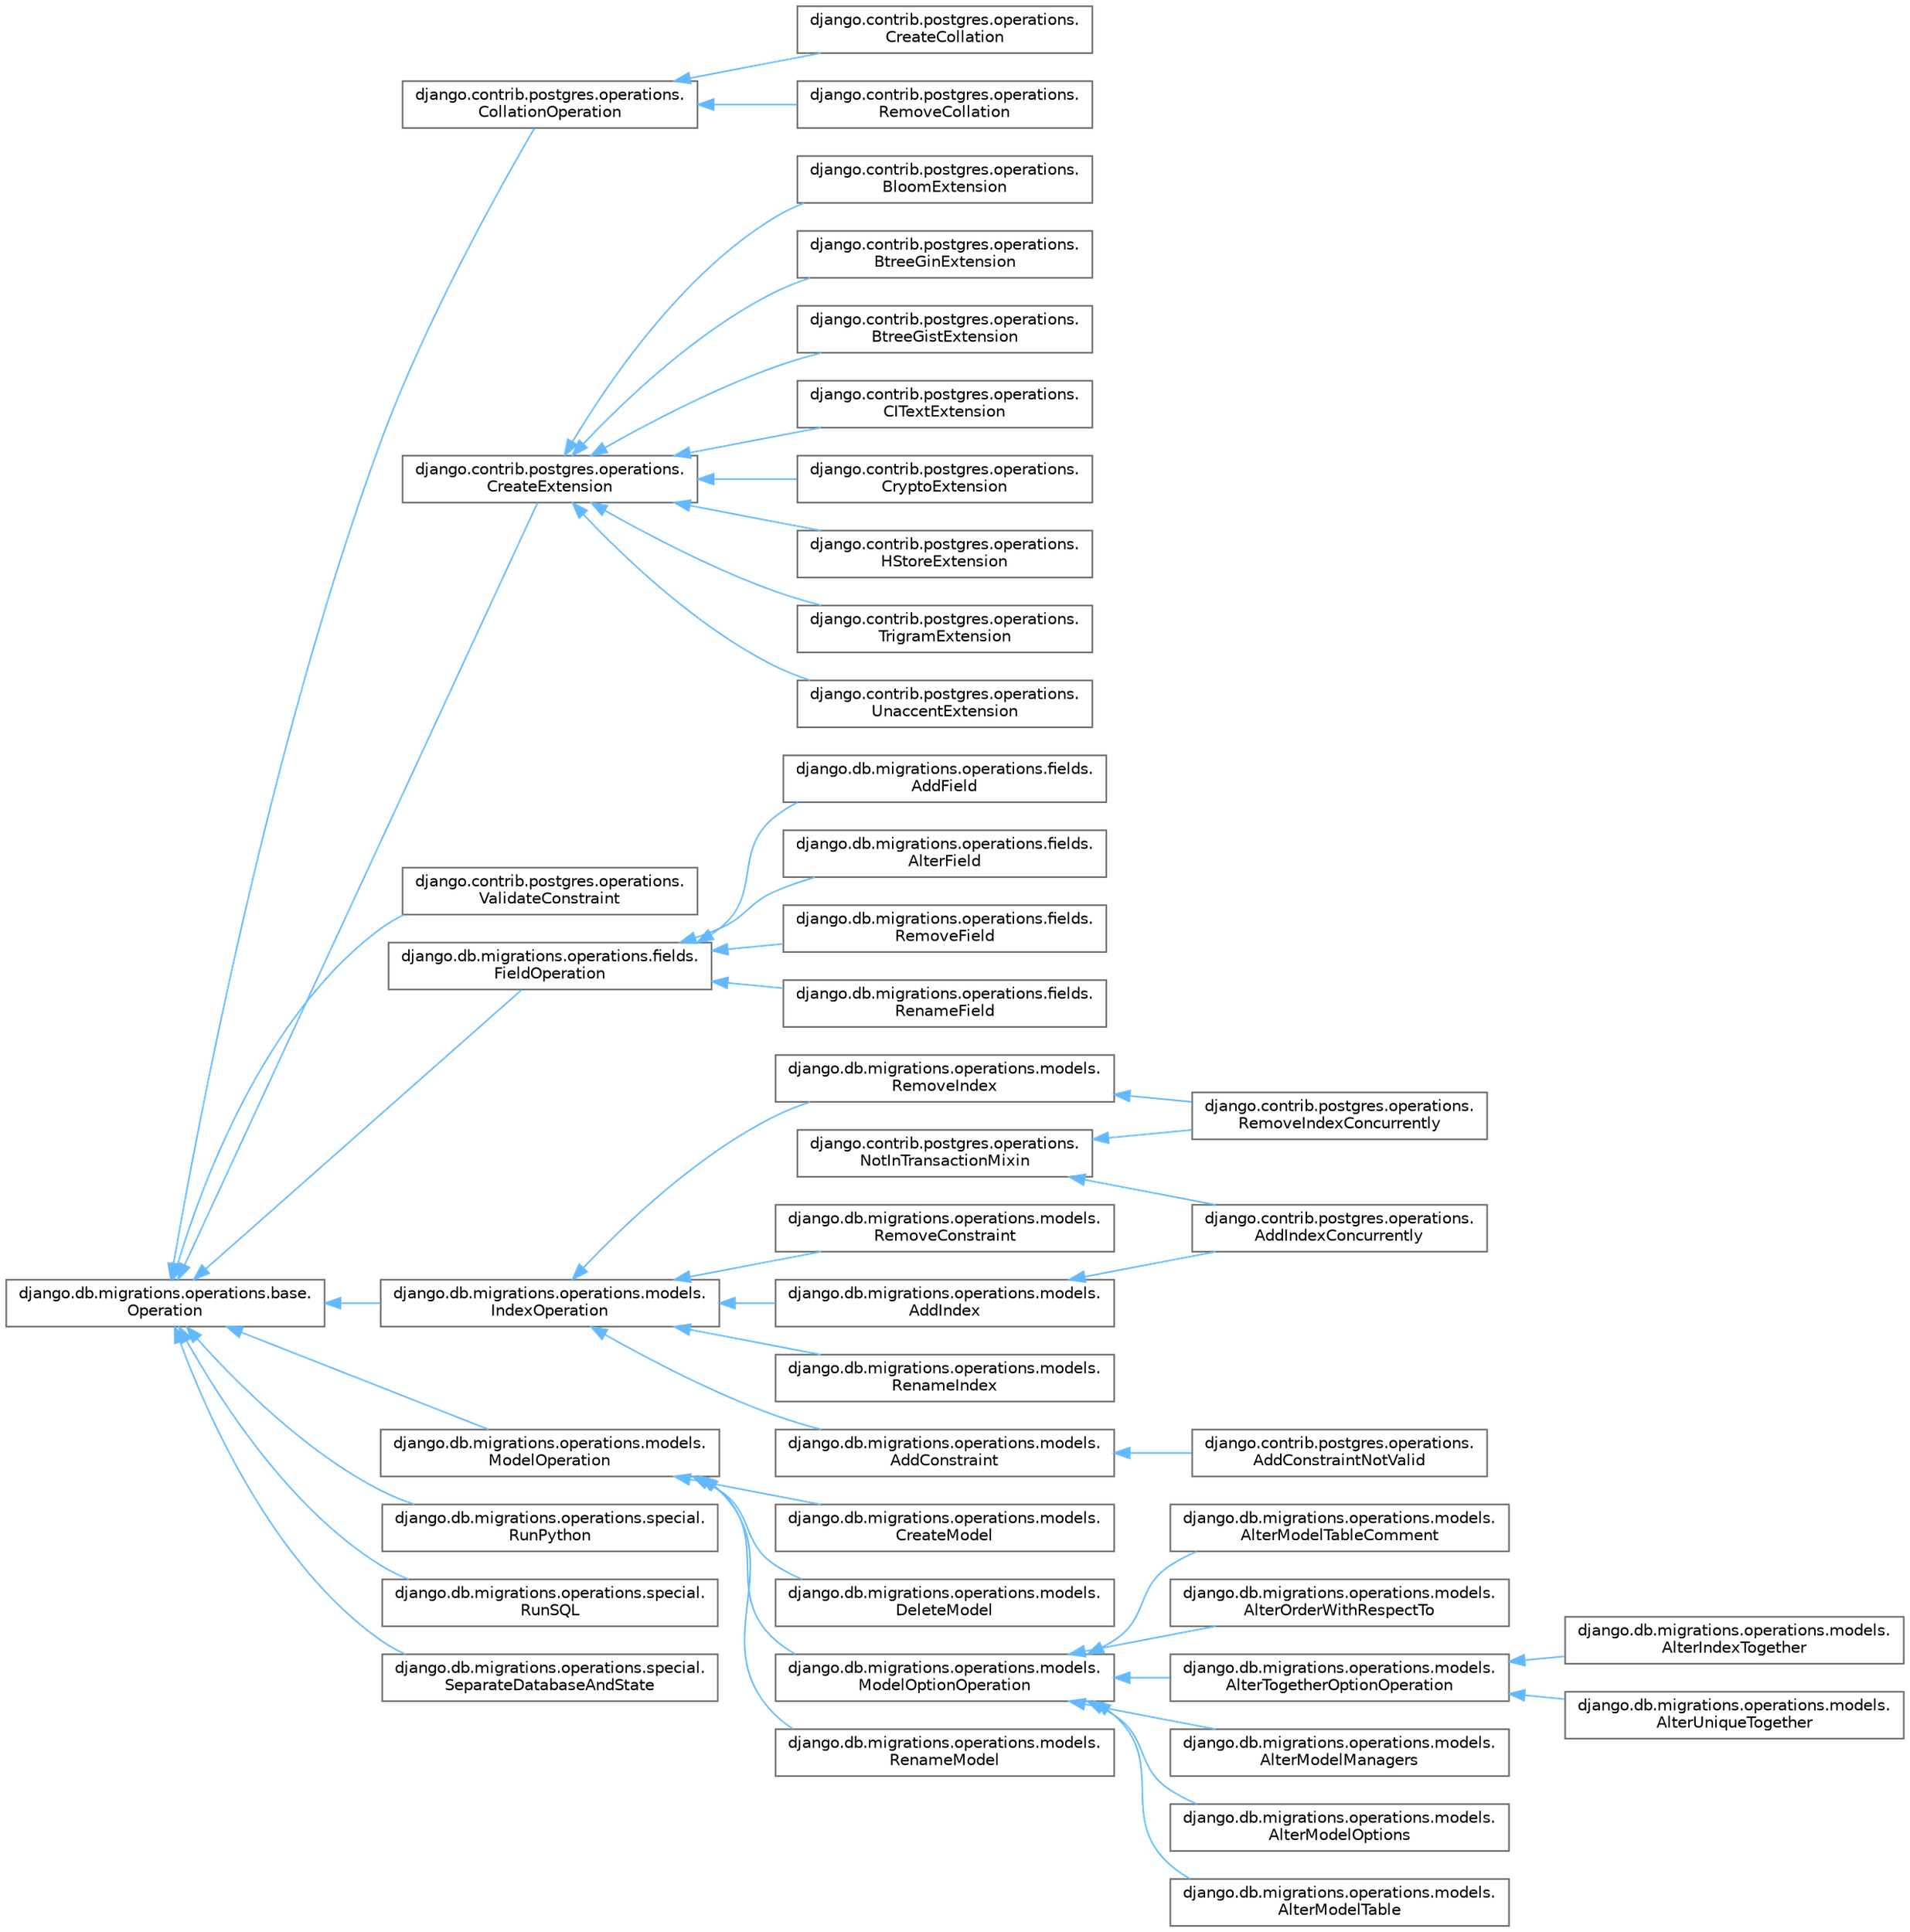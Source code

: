 digraph "Graphical Class Hierarchy"
{
 // LATEX_PDF_SIZE
  bgcolor="transparent";
  edge [fontname=Helvetica,fontsize=10,labelfontname=Helvetica,labelfontsize=10];
  node [fontname=Helvetica,fontsize=10,shape=box,height=0.2,width=0.4];
  rankdir="LR";
  Node0 [id="Node000000",label="django.contrib.postgres.operations.\lNotInTransactionMixin",height=0.2,width=0.4,color="grey40", fillcolor="white", style="filled",URL="$classdjango_1_1contrib_1_1postgres_1_1operations_1_1_not_in_transaction_mixin.html",tooltip=" "];
  Node0 -> Node1 [id="edge1232_Node000000_Node000001",dir="back",color="steelblue1",style="solid",tooltip=" "];
  Node1 [id="Node000001",label="django.contrib.postgres.operations.\lAddIndexConcurrently",height=0.2,width=0.4,color="grey40", fillcolor="white", style="filled",URL="$classdjango_1_1contrib_1_1postgres_1_1operations_1_1_add_index_concurrently.html",tooltip=" "];
  Node0 -> Node8 [id="edge1233_Node000000_Node000008",dir="back",color="steelblue1",style="solid",tooltip=" "];
  Node8 [id="Node000008",label="django.contrib.postgres.operations.\lRemoveIndexConcurrently",height=0.2,width=0.4,color="grey40", fillcolor="white", style="filled",URL="$classdjango_1_1contrib_1_1postgres_1_1operations_1_1_remove_index_concurrently.html",tooltip=" "];
  Node10 [id="Node000010",label="django.db.migrations.operations.base.\lOperation",height=0.2,width=0.4,color="grey40", fillcolor="white", style="filled",URL="$classdjango_1_1db_1_1migrations_1_1operations_1_1base_1_1_operation.html",tooltip=" "];
  Node10 -> Node11 [id="edge1234_Node000010_Node000011",dir="back",color="steelblue1",style="solid",tooltip=" "];
  Node11 [id="Node000011",label="django.contrib.postgres.operations.\lCollationOperation",height=0.2,width=0.4,color="grey40", fillcolor="white", style="filled",URL="$classdjango_1_1contrib_1_1postgres_1_1operations_1_1_collation_operation.html",tooltip=" "];
  Node11 -> Node12 [id="edge1235_Node000011_Node000012",dir="back",color="steelblue1",style="solid",tooltip=" "];
  Node12 [id="Node000012",label="django.contrib.postgres.operations.\lCreateCollation",height=0.2,width=0.4,color="grey40", fillcolor="white", style="filled",URL="$classdjango_1_1contrib_1_1postgres_1_1operations_1_1_create_collation.html",tooltip=" "];
  Node11 -> Node13 [id="edge1236_Node000011_Node000013",dir="back",color="steelblue1",style="solid",tooltip=" "];
  Node13 [id="Node000013",label="django.contrib.postgres.operations.\lRemoveCollation",height=0.2,width=0.4,color="grey40", fillcolor="white", style="filled",URL="$classdjango_1_1contrib_1_1postgres_1_1operations_1_1_remove_collation.html",tooltip=" "];
  Node10 -> Node14 [id="edge1237_Node000010_Node000014",dir="back",color="steelblue1",style="solid",tooltip=" "];
  Node14 [id="Node000014",label="django.contrib.postgres.operations.\lCreateExtension",height=0.2,width=0.4,color="grey40", fillcolor="white", style="filled",URL="$classdjango_1_1contrib_1_1postgres_1_1operations_1_1_create_extension.html",tooltip=" "];
  Node14 -> Node15 [id="edge1238_Node000014_Node000015",dir="back",color="steelblue1",style="solid",tooltip=" "];
  Node15 [id="Node000015",label="django.contrib.postgres.operations.\lBloomExtension",height=0.2,width=0.4,color="grey40", fillcolor="white", style="filled",URL="$classdjango_1_1contrib_1_1postgres_1_1operations_1_1_bloom_extension.html",tooltip=" "];
  Node14 -> Node16 [id="edge1239_Node000014_Node000016",dir="back",color="steelblue1",style="solid",tooltip=" "];
  Node16 [id="Node000016",label="django.contrib.postgres.operations.\lBtreeGinExtension",height=0.2,width=0.4,color="grey40", fillcolor="white", style="filled",URL="$classdjango_1_1contrib_1_1postgres_1_1operations_1_1_btree_gin_extension.html",tooltip=" "];
  Node14 -> Node17 [id="edge1240_Node000014_Node000017",dir="back",color="steelblue1",style="solid",tooltip=" "];
  Node17 [id="Node000017",label="django.contrib.postgres.operations.\lBtreeGistExtension",height=0.2,width=0.4,color="grey40", fillcolor="white", style="filled",URL="$classdjango_1_1contrib_1_1postgres_1_1operations_1_1_btree_gist_extension.html",tooltip=" "];
  Node14 -> Node18 [id="edge1241_Node000014_Node000018",dir="back",color="steelblue1",style="solid",tooltip=" "];
  Node18 [id="Node000018",label="django.contrib.postgres.operations.\lCITextExtension",height=0.2,width=0.4,color="grey40", fillcolor="white", style="filled",URL="$classdjango_1_1contrib_1_1postgres_1_1operations_1_1_c_i_text_extension.html",tooltip=" "];
  Node14 -> Node19 [id="edge1242_Node000014_Node000019",dir="back",color="steelblue1",style="solid",tooltip=" "];
  Node19 [id="Node000019",label="django.contrib.postgres.operations.\lCryptoExtension",height=0.2,width=0.4,color="grey40", fillcolor="white", style="filled",URL="$classdjango_1_1contrib_1_1postgres_1_1operations_1_1_crypto_extension.html",tooltip=" "];
  Node14 -> Node20 [id="edge1243_Node000014_Node000020",dir="back",color="steelblue1",style="solid",tooltip=" "];
  Node20 [id="Node000020",label="django.contrib.postgres.operations.\lHStoreExtension",height=0.2,width=0.4,color="grey40", fillcolor="white", style="filled",URL="$classdjango_1_1contrib_1_1postgres_1_1operations_1_1_h_store_extension.html",tooltip=" "];
  Node14 -> Node21 [id="edge1244_Node000014_Node000021",dir="back",color="steelblue1",style="solid",tooltip=" "];
  Node21 [id="Node000021",label="django.contrib.postgres.operations.\lTrigramExtension",height=0.2,width=0.4,color="grey40", fillcolor="white", style="filled",URL="$classdjango_1_1contrib_1_1postgres_1_1operations_1_1_trigram_extension.html",tooltip=" "];
  Node14 -> Node22 [id="edge1245_Node000014_Node000022",dir="back",color="steelblue1",style="solid",tooltip=" "];
  Node22 [id="Node000022",label="django.contrib.postgres.operations.\lUnaccentExtension",height=0.2,width=0.4,color="grey40", fillcolor="white", style="filled",URL="$classdjango_1_1contrib_1_1postgres_1_1operations_1_1_unaccent_extension.html",tooltip=" "];
  Node10 -> Node23 [id="edge1246_Node000010_Node000023",dir="back",color="steelblue1",style="solid",tooltip=" "];
  Node23 [id="Node000023",label="django.contrib.postgres.operations.\lValidateConstraint",height=0.2,width=0.4,color="grey40", fillcolor="white", style="filled",URL="$classdjango_1_1contrib_1_1postgres_1_1operations_1_1_validate_constraint.html",tooltip=" "];
  Node10 -> Node24 [id="edge1247_Node000010_Node000024",dir="back",color="steelblue1",style="solid",tooltip=" "];
  Node24 [id="Node000024",label="django.db.migrations.operations.fields.\lFieldOperation",height=0.2,width=0.4,color="grey40", fillcolor="white", style="filled",URL="$classdjango_1_1db_1_1migrations_1_1operations_1_1fields_1_1_field_operation.html",tooltip=" "];
  Node24 -> Node25 [id="edge1248_Node000024_Node000025",dir="back",color="steelblue1",style="solid",tooltip=" "];
  Node25 [id="Node000025",label="django.db.migrations.operations.fields.\lAddField",height=0.2,width=0.4,color="grey40", fillcolor="white", style="filled",URL="$classdjango_1_1db_1_1migrations_1_1operations_1_1fields_1_1_add_field.html",tooltip=" "];
  Node24 -> Node26 [id="edge1249_Node000024_Node000026",dir="back",color="steelblue1",style="solid",tooltip=" "];
  Node26 [id="Node000026",label="django.db.migrations.operations.fields.\lAlterField",height=0.2,width=0.4,color="grey40", fillcolor="white", style="filled",URL="$classdjango_1_1db_1_1migrations_1_1operations_1_1fields_1_1_alter_field.html",tooltip=" "];
  Node24 -> Node27 [id="edge1250_Node000024_Node000027",dir="back",color="steelblue1",style="solid",tooltip=" "];
  Node27 [id="Node000027",label="django.db.migrations.operations.fields.\lRemoveField",height=0.2,width=0.4,color="grey40", fillcolor="white", style="filled",URL="$classdjango_1_1db_1_1migrations_1_1operations_1_1fields_1_1_remove_field.html",tooltip=" "];
  Node24 -> Node28 [id="edge1251_Node000024_Node000028",dir="back",color="steelblue1",style="solid",tooltip=" "];
  Node28 [id="Node000028",label="django.db.migrations.operations.fields.\lRenameField",height=0.2,width=0.4,color="grey40", fillcolor="white", style="filled",URL="$classdjango_1_1db_1_1migrations_1_1operations_1_1fields_1_1_rename_field.html",tooltip=" "];
  Node10 -> Node3 [id="edge1252_Node000010_Node000003",dir="back",color="steelblue1",style="solid",tooltip=" "];
  Node3 [id="Node000003",label="django.db.migrations.operations.models.\lIndexOperation",height=0.2,width=0.4,color="grey40", fillcolor="white", style="filled",URL="$classdjango_1_1db_1_1migrations_1_1operations_1_1models_1_1_index_operation.html",tooltip=" "];
  Node3 -> Node4 [id="edge1253_Node000003_Node000004",dir="back",color="steelblue1",style="solid",tooltip=" "];
  Node4 [id="Node000004",label="django.db.migrations.operations.models.\lAddConstraint",height=0.2,width=0.4,color="grey40", fillcolor="white", style="filled",URL="$classdjango_1_1db_1_1migrations_1_1operations_1_1models_1_1_add_constraint.html",tooltip=" "];
  Node4 -> Node5 [id="edge1254_Node000004_Node000005",dir="back",color="steelblue1",style="solid",tooltip=" "];
  Node5 [id="Node000005",label="django.contrib.postgres.operations.\lAddConstraintNotValid",height=0.2,width=0.4,color="grey40", fillcolor="white", style="filled",URL="$classdjango_1_1contrib_1_1postgres_1_1operations_1_1_add_constraint_not_valid.html",tooltip=" "];
  Node3 -> Node2 [id="edge1255_Node000003_Node000002",dir="back",color="steelblue1",style="solid",tooltip=" "];
  Node2 [id="Node000002",label="django.db.migrations.operations.models.\lAddIndex",height=0.2,width=0.4,color="grey40", fillcolor="white", style="filled",URL="$classdjango_1_1db_1_1migrations_1_1operations_1_1models_1_1_add_index.html",tooltip=" "];
  Node2 -> Node1 [id="edge1256_Node000002_Node000001",dir="back",color="steelblue1",style="solid",tooltip=" "];
  Node3 -> Node6 [id="edge1257_Node000003_Node000006",dir="back",color="steelblue1",style="solid",tooltip=" "];
  Node6 [id="Node000006",label="django.db.migrations.operations.models.\lRemoveConstraint",height=0.2,width=0.4,color="grey40", fillcolor="white", style="filled",URL="$classdjango_1_1db_1_1migrations_1_1operations_1_1models_1_1_remove_constraint.html",tooltip=" "];
  Node3 -> Node7 [id="edge1258_Node000003_Node000007",dir="back",color="steelblue1",style="solid",tooltip=" "];
  Node7 [id="Node000007",label="django.db.migrations.operations.models.\lRemoveIndex",height=0.2,width=0.4,color="grey40", fillcolor="white", style="filled",URL="$classdjango_1_1db_1_1migrations_1_1operations_1_1models_1_1_remove_index.html",tooltip=" "];
  Node7 -> Node8 [id="edge1259_Node000007_Node000008",dir="back",color="steelblue1",style="solid",tooltip=" "];
  Node3 -> Node9 [id="edge1260_Node000003_Node000009",dir="back",color="steelblue1",style="solid",tooltip=" "];
  Node9 [id="Node000009",label="django.db.migrations.operations.models.\lRenameIndex",height=0.2,width=0.4,color="grey40", fillcolor="white", style="filled",URL="$classdjango_1_1db_1_1migrations_1_1operations_1_1models_1_1_rename_index.html",tooltip=" "];
  Node10 -> Node29 [id="edge1261_Node000010_Node000029",dir="back",color="steelblue1",style="solid",tooltip=" "];
  Node29 [id="Node000029",label="django.db.migrations.operations.models.\lModelOperation",height=0.2,width=0.4,color="grey40", fillcolor="white", style="filled",URL="$classdjango_1_1db_1_1migrations_1_1operations_1_1models_1_1_model_operation.html",tooltip=" "];
  Node29 -> Node30 [id="edge1262_Node000029_Node000030",dir="back",color="steelblue1",style="solid",tooltip=" "];
  Node30 [id="Node000030",label="django.db.migrations.operations.models.\lCreateModel",height=0.2,width=0.4,color="grey40", fillcolor="white", style="filled",URL="$classdjango_1_1db_1_1migrations_1_1operations_1_1models_1_1_create_model.html",tooltip=" "];
  Node29 -> Node31 [id="edge1263_Node000029_Node000031",dir="back",color="steelblue1",style="solid",tooltip=" "];
  Node31 [id="Node000031",label="django.db.migrations.operations.models.\lDeleteModel",height=0.2,width=0.4,color="grey40", fillcolor="white", style="filled",URL="$classdjango_1_1db_1_1migrations_1_1operations_1_1models_1_1_delete_model.html",tooltip=" "];
  Node29 -> Node32 [id="edge1264_Node000029_Node000032",dir="back",color="steelblue1",style="solid",tooltip=" "];
  Node32 [id="Node000032",label="django.db.migrations.operations.models.\lModelOptionOperation",height=0.2,width=0.4,color="grey40", fillcolor="white", style="filled",URL="$classdjango_1_1db_1_1migrations_1_1operations_1_1models_1_1_model_option_operation.html",tooltip=" "];
  Node32 -> Node33 [id="edge1265_Node000032_Node000033",dir="back",color="steelblue1",style="solid",tooltip=" "];
  Node33 [id="Node000033",label="django.db.migrations.operations.models.\lAlterModelManagers",height=0.2,width=0.4,color="grey40", fillcolor="white", style="filled",URL="$classdjango_1_1db_1_1migrations_1_1operations_1_1models_1_1_alter_model_managers.html",tooltip=" "];
  Node32 -> Node34 [id="edge1266_Node000032_Node000034",dir="back",color="steelblue1",style="solid",tooltip=" "];
  Node34 [id="Node000034",label="django.db.migrations.operations.models.\lAlterModelOptions",height=0.2,width=0.4,color="grey40", fillcolor="white", style="filled",URL="$classdjango_1_1db_1_1migrations_1_1operations_1_1models_1_1_alter_model_options.html",tooltip=" "];
  Node32 -> Node35 [id="edge1267_Node000032_Node000035",dir="back",color="steelblue1",style="solid",tooltip=" "];
  Node35 [id="Node000035",label="django.db.migrations.operations.models.\lAlterModelTable",height=0.2,width=0.4,color="grey40", fillcolor="white", style="filled",URL="$classdjango_1_1db_1_1migrations_1_1operations_1_1models_1_1_alter_model_table.html",tooltip=" "];
  Node32 -> Node36 [id="edge1268_Node000032_Node000036",dir="back",color="steelblue1",style="solid",tooltip=" "];
  Node36 [id="Node000036",label="django.db.migrations.operations.models.\lAlterModelTableComment",height=0.2,width=0.4,color="grey40", fillcolor="white", style="filled",URL="$classdjango_1_1db_1_1migrations_1_1operations_1_1models_1_1_alter_model_table_comment.html",tooltip=" "];
  Node32 -> Node37 [id="edge1269_Node000032_Node000037",dir="back",color="steelblue1",style="solid",tooltip=" "];
  Node37 [id="Node000037",label="django.db.migrations.operations.models.\lAlterOrderWithRespectTo",height=0.2,width=0.4,color="grey40", fillcolor="white", style="filled",URL="$classdjango_1_1db_1_1migrations_1_1operations_1_1models_1_1_alter_order_with_respect_to.html",tooltip=" "];
  Node32 -> Node38 [id="edge1270_Node000032_Node000038",dir="back",color="steelblue1",style="solid",tooltip=" "];
  Node38 [id="Node000038",label="django.db.migrations.operations.models.\lAlterTogetherOptionOperation",height=0.2,width=0.4,color="grey40", fillcolor="white", style="filled",URL="$classdjango_1_1db_1_1migrations_1_1operations_1_1models_1_1_alter_together_option_operation.html",tooltip=" "];
  Node38 -> Node39 [id="edge1271_Node000038_Node000039",dir="back",color="steelblue1",style="solid",tooltip=" "];
  Node39 [id="Node000039",label="django.db.migrations.operations.models.\lAlterIndexTogether",height=0.2,width=0.4,color="grey40", fillcolor="white", style="filled",URL="$classdjango_1_1db_1_1migrations_1_1operations_1_1models_1_1_alter_index_together.html",tooltip=" "];
  Node38 -> Node40 [id="edge1272_Node000038_Node000040",dir="back",color="steelblue1",style="solid",tooltip=" "];
  Node40 [id="Node000040",label="django.db.migrations.operations.models.\lAlterUniqueTogether",height=0.2,width=0.4,color="grey40", fillcolor="white", style="filled",URL="$classdjango_1_1db_1_1migrations_1_1operations_1_1models_1_1_alter_unique_together.html",tooltip=" "];
  Node29 -> Node41 [id="edge1273_Node000029_Node000041",dir="back",color="steelblue1",style="solid",tooltip=" "];
  Node41 [id="Node000041",label="django.db.migrations.operations.models.\lRenameModel",height=0.2,width=0.4,color="grey40", fillcolor="white", style="filled",URL="$classdjango_1_1db_1_1migrations_1_1operations_1_1models_1_1_rename_model.html",tooltip=" "];
  Node10 -> Node42 [id="edge1274_Node000010_Node000042",dir="back",color="steelblue1",style="solid",tooltip=" "];
  Node42 [id="Node000042",label="django.db.migrations.operations.special.\lRunPython",height=0.2,width=0.4,color="grey40", fillcolor="white", style="filled",URL="$classdjango_1_1db_1_1migrations_1_1operations_1_1special_1_1_run_python.html",tooltip=" "];
  Node10 -> Node43 [id="edge1275_Node000010_Node000043",dir="back",color="steelblue1",style="solid",tooltip=" "];
  Node43 [id="Node000043",label="django.db.migrations.operations.special.\lRunSQL",height=0.2,width=0.4,color="grey40", fillcolor="white", style="filled",URL="$classdjango_1_1db_1_1migrations_1_1operations_1_1special_1_1_run_s_q_l.html",tooltip=" "];
  Node10 -> Node44 [id="edge1276_Node000010_Node000044",dir="back",color="steelblue1",style="solid",tooltip=" "];
  Node44 [id="Node000044",label="django.db.migrations.operations.special.\lSeparateDatabaseAndState",height=0.2,width=0.4,color="grey40", fillcolor="white", style="filled",URL="$classdjango_1_1db_1_1migrations_1_1operations_1_1special_1_1_separate_database_and_state.html",tooltip=" "];
}
